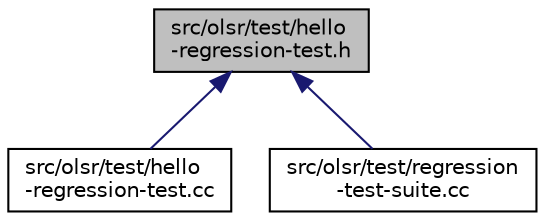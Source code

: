digraph "src/olsr/test/hello-regression-test.h"
{
 // LATEX_PDF_SIZE
  edge [fontname="Helvetica",fontsize="10",labelfontname="Helvetica",labelfontsize="10"];
  node [fontname="Helvetica",fontsize="10",shape=record];
  Node1 [label="src/olsr/test/hello\l-regression-test.h",height=0.2,width=0.4,color="black", fillcolor="grey75", style="filled", fontcolor="black",tooltip=" "];
  Node1 -> Node2 [dir="back",color="midnightblue",fontsize="10",style="solid",fontname="Helvetica"];
  Node2 [label="src/olsr/test/hello\l-regression-test.cc",height=0.2,width=0.4,color="black", fillcolor="white", style="filled",URL="$hello-regression-test_8cc.html",tooltip=" "];
  Node1 -> Node3 [dir="back",color="midnightblue",fontsize="10",style="solid",fontname="Helvetica"];
  Node3 [label="src/olsr/test/regression\l-test-suite.cc",height=0.2,width=0.4,color="black", fillcolor="white", style="filled",URL="$regression-test-suite_8cc.html",tooltip=" "];
}
